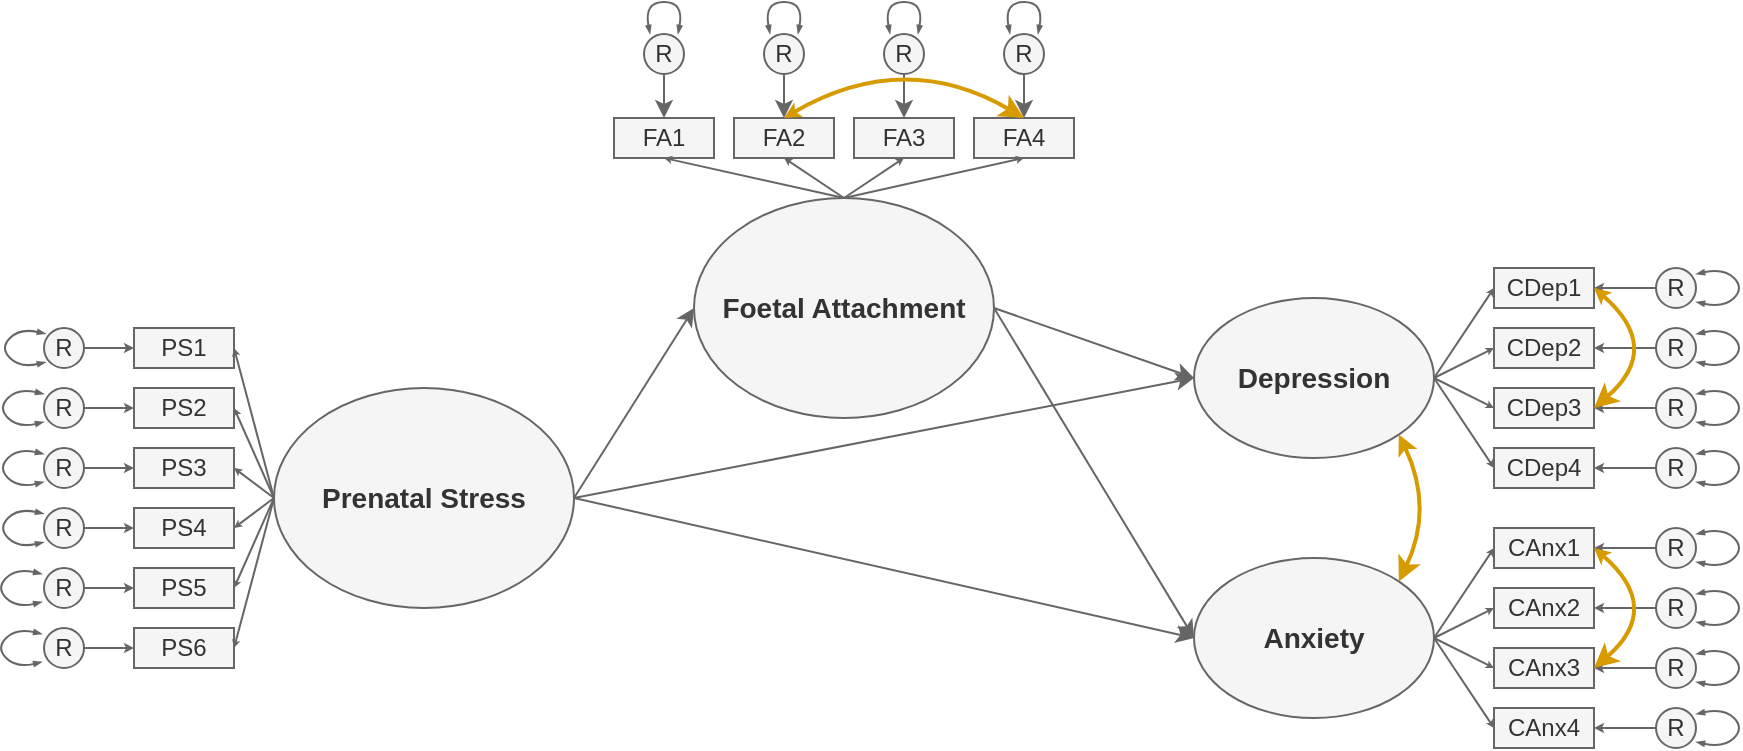 <mxfile version="21.2.3" type="github">
  <diagram name="Page-1" id="bzI7RJhNmHLFxu5E56RZ">
    <mxGraphModel dx="954" dy="539" grid="1" gridSize="10" guides="1" tooltips="1" connect="1" arrows="1" fold="1" page="1" pageScale="1.2" pageWidth="850" pageHeight="1100" math="0" shadow="0">
      <root>
        <mxCell id="0" />
        <mxCell id="1" parent="0" />
        <mxCell id="1UxBxwU_H0tkiuh4YB5s-1" value="&lt;b&gt;&lt;font style=&quot;font-size: 14px;&quot;&gt;Prenatal Stress&lt;/font&gt;&lt;/b&gt;" style="ellipse;whiteSpace=wrap;html=1;labelBackgroundColor=none;fillColor=#f5f5f5;strokeColor=#666666;fontColor=#333333;" parent="1" vertex="1">
          <mxGeometry x="215" y="370" width="150" height="110" as="geometry" />
        </mxCell>
        <mxCell id="1UxBxwU_H0tkiuh4YB5s-2" value="&lt;b&gt;&lt;font style=&quot;font-size: 14px;&quot;&gt;Foetal Attachment&lt;/font&gt;&lt;/b&gt;" style="ellipse;whiteSpace=wrap;html=1;labelBackgroundColor=none;fillColor=#f5f5f5;strokeColor=#666666;fontColor=#333333;" parent="1" vertex="1">
          <mxGeometry x="425" y="275" width="150" height="110" as="geometry" />
        </mxCell>
        <mxCell id="1UxBxwU_H0tkiuh4YB5s-3" value="&lt;b&gt;&lt;font style=&quot;font-size: 14px;&quot;&gt;Depression&lt;/font&gt;&lt;/b&gt;" style="ellipse;whiteSpace=wrap;html=1;labelBackgroundColor=none;fillColor=#f5f5f5;strokeColor=#666666;fontColor=#333333;" parent="1" vertex="1">
          <mxGeometry x="675" y="325" width="120" height="80" as="geometry" />
        </mxCell>
        <mxCell id="1UxBxwU_H0tkiuh4YB5s-4" value="&lt;b&gt;&lt;font style=&quot;font-size: 14px;&quot;&gt;Anxiety&lt;/font&gt;&lt;/b&gt;" style="ellipse;whiteSpace=wrap;html=1;labelBackgroundColor=none;fillColor=#f5f5f5;strokeColor=#666666;fontColor=#333333;" parent="1" vertex="1">
          <mxGeometry x="675" y="455" width="120" height="80" as="geometry" />
        </mxCell>
        <mxCell id="1UxBxwU_H0tkiuh4YB5s-8" value="" style="endArrow=classic;html=1;rounded=0;exitX=1;exitY=0.5;exitDx=0;exitDy=0;entryX=0;entryY=0.5;entryDx=0;entryDy=0;labelBackgroundColor=none;strokeColor=#666666;fontColor=default;fillColor=#f5f5f5;" parent="1" source="1UxBxwU_H0tkiuh4YB5s-1" target="1UxBxwU_H0tkiuh4YB5s-2" edge="1">
          <mxGeometry width="50" height="50" relative="1" as="geometry">
            <mxPoint x="345" y="430" as="sourcePoint" />
            <mxPoint x="565" y="370" as="targetPoint" />
          </mxGeometry>
        </mxCell>
        <mxCell id="1UxBxwU_H0tkiuh4YB5s-10" value="" style="endArrow=classic;html=1;rounded=0;entryX=0;entryY=0.5;entryDx=0;entryDy=0;exitX=1;exitY=0.5;exitDx=0;exitDy=0;labelBackgroundColor=none;strokeColor=#666666;fontColor=default;fillColor=#f5f5f5;" parent="1" source="1UxBxwU_H0tkiuh4YB5s-2" target="1UxBxwU_H0tkiuh4YB5s-3" edge="1">
          <mxGeometry width="50" height="50" relative="1" as="geometry">
            <mxPoint x="515" y="420" as="sourcePoint" />
            <mxPoint x="565" y="370" as="targetPoint" />
          </mxGeometry>
        </mxCell>
        <mxCell id="1UxBxwU_H0tkiuh4YB5s-11" value="" style="endArrow=classic;html=1;rounded=0;entryX=0;entryY=0.5;entryDx=0;entryDy=0;labelBackgroundColor=none;strokeColor=#666666;fontColor=default;exitX=1;exitY=0.5;exitDx=0;exitDy=0;fillColor=#f5f5f5;" parent="1" source="1UxBxwU_H0tkiuh4YB5s-2" target="1UxBxwU_H0tkiuh4YB5s-4" edge="1">
          <mxGeometry width="50" height="50" relative="1" as="geometry">
            <mxPoint x="555" y="300" as="sourcePoint" />
            <mxPoint x="565" y="370" as="targetPoint" />
          </mxGeometry>
        </mxCell>
        <mxCell id="1UxBxwU_H0tkiuh4YB5s-12" value="" style="endArrow=classic;html=1;rounded=0;entryX=0;entryY=0.5;entryDx=0;entryDy=0;labelBackgroundColor=none;strokeColor=#666666;fontColor=default;exitX=1;exitY=0.5;exitDx=0;exitDy=0;fillColor=#f5f5f5;" parent="1" source="1UxBxwU_H0tkiuh4YB5s-1" target="1UxBxwU_H0tkiuh4YB5s-4" edge="1">
          <mxGeometry width="50" height="50" relative="1" as="geometry">
            <mxPoint x="345" y="435" as="sourcePoint" />
            <mxPoint x="565" y="370" as="targetPoint" />
          </mxGeometry>
        </mxCell>
        <mxCell id="1UxBxwU_H0tkiuh4YB5s-13" value="" style="endArrow=classic;html=1;rounded=0;labelBackgroundColor=none;strokeColor=#666666;fontColor=default;exitX=1;exitY=0.5;exitDx=0;exitDy=0;fillColor=#f5f5f5;" parent="1" source="1UxBxwU_H0tkiuh4YB5s-1" edge="1">
          <mxGeometry width="50" height="50" relative="1" as="geometry">
            <mxPoint x="345" y="430" as="sourcePoint" />
            <mxPoint x="675" y="365" as="targetPoint" />
          </mxGeometry>
        </mxCell>
        <mxCell id="1UxBxwU_H0tkiuh4YB5s-15" value="" style="endArrow=classic;startArrow=classic;html=1;labelBackgroundColor=none;strokeColor=#d79b00;fontColor=default;curved=1;exitX=1;exitY=0;exitDx=0;exitDy=0;entryX=1;entryY=1;entryDx=0;entryDy=0;strokeWidth=2;endSize=4;sourcePerimeterSpacing=-1;fillColor=#ffe6cc;" parent="1" source="1UxBxwU_H0tkiuh4YB5s-4" target="1UxBxwU_H0tkiuh4YB5s-3" edge="1">
          <mxGeometry width="50" height="50" relative="1" as="geometry">
            <mxPoint x="685" y="465" as="sourcePoint" />
            <mxPoint x="735" y="415" as="targetPoint" />
            <Array as="points">
              <mxPoint x="795" y="430" />
            </Array>
          </mxGeometry>
        </mxCell>
        <mxCell id="1UxBxwU_H0tkiuh4YB5s-20" value="CDep1" style="rounded=0;whiteSpace=wrap;html=1;labelBackgroundColor=none;fillColor=#f5f5f5;strokeColor=#666666;fontColor=#333333;" parent="1" vertex="1">
          <mxGeometry x="825" y="310" width="50" height="20" as="geometry" />
        </mxCell>
        <mxCell id="1UxBxwU_H0tkiuh4YB5s-21" value="CDep2" style="rounded=0;whiteSpace=wrap;html=1;labelBackgroundColor=none;fillColor=#f5f5f5;strokeColor=#666666;fontColor=#333333;" parent="1" vertex="1">
          <mxGeometry x="825" y="340" width="50" height="20" as="geometry" />
        </mxCell>
        <mxCell id="1UxBxwU_H0tkiuh4YB5s-22" value="CDep3" style="rounded=0;whiteSpace=wrap;html=1;labelBackgroundColor=none;fillColor=#f5f5f5;strokeColor=#666666;fontColor=#333333;" parent="1" vertex="1">
          <mxGeometry x="825" y="370" width="50" height="20" as="geometry" />
        </mxCell>
        <mxCell id="1UxBxwU_H0tkiuh4YB5s-26" value="CDep4" style="rounded=0;whiteSpace=wrap;html=1;labelBackgroundColor=none;fillColor=#f5f5f5;strokeColor=#666666;fontColor=#333333;" parent="1" vertex="1">
          <mxGeometry x="825" y="400" width="50" height="20" as="geometry" />
        </mxCell>
        <mxCell id="1UxBxwU_H0tkiuh4YB5s-30" value="CAnx1" style="rounded=0;whiteSpace=wrap;html=1;labelBackgroundColor=none;fillColor=#f5f5f5;strokeColor=#666666;fontColor=#333333;" parent="1" vertex="1">
          <mxGeometry x="825" y="440" width="50" height="20" as="geometry" />
        </mxCell>
        <mxCell id="1UxBxwU_H0tkiuh4YB5s-31" value="CAnx2" style="rounded=0;whiteSpace=wrap;html=1;labelBackgroundColor=none;fillColor=#f5f5f5;strokeColor=#666666;fontColor=#333333;" parent="1" vertex="1">
          <mxGeometry x="825" y="470" width="50" height="20" as="geometry" />
        </mxCell>
        <mxCell id="1UxBxwU_H0tkiuh4YB5s-32" value="CAnx3" style="rounded=0;whiteSpace=wrap;html=1;labelBackgroundColor=none;fillColor=#f5f5f5;strokeColor=#666666;fontColor=#333333;" parent="1" vertex="1">
          <mxGeometry x="825" y="500" width="50" height="20" as="geometry" />
        </mxCell>
        <mxCell id="1UxBxwU_H0tkiuh4YB5s-34" value="CAnx4" style="rounded=0;whiteSpace=wrap;html=1;labelBackgroundColor=none;fillColor=#f5f5f5;strokeColor=#666666;fontColor=#333333;" parent="1" vertex="1">
          <mxGeometry x="825" y="530" width="50" height="20" as="geometry" />
        </mxCell>
        <mxCell id="1UxBxwU_H0tkiuh4YB5s-38" value="PS1" style="rounded=0;whiteSpace=wrap;html=1;labelBackgroundColor=none;fillColor=#f5f5f5;strokeColor=#666666;fontColor=#333333;" parent="1" vertex="1">
          <mxGeometry x="145" y="340" width="50" height="20" as="geometry" />
        </mxCell>
        <mxCell id="1UxBxwU_H0tkiuh4YB5s-39" value="PS2" style="rounded=0;whiteSpace=wrap;html=1;labelBackgroundColor=none;fillColor=#f5f5f5;strokeColor=#666666;fontColor=#333333;" parent="1" vertex="1">
          <mxGeometry x="145" y="370" width="50" height="20" as="geometry" />
        </mxCell>
        <mxCell id="1UxBxwU_H0tkiuh4YB5s-40" value="PS3" style="rounded=0;whiteSpace=wrap;html=1;labelBackgroundColor=none;fillColor=#f5f5f5;strokeColor=#666666;fontColor=#333333;" parent="1" vertex="1">
          <mxGeometry x="145" y="400" width="50" height="20" as="geometry" />
        </mxCell>
        <mxCell id="1UxBxwU_H0tkiuh4YB5s-42" value="PS4" style="rounded=0;whiteSpace=wrap;html=1;labelBackgroundColor=none;fillColor=#f5f5f5;strokeColor=#666666;fontColor=#333333;" parent="1" vertex="1">
          <mxGeometry x="145" y="430" width="50" height="20" as="geometry" />
        </mxCell>
        <mxCell id="1UxBxwU_H0tkiuh4YB5s-44" value="" style="endArrow=classic;html=1;rounded=0;strokeColor=#666666;fontColor=#46495D;fillColor=#f5f5f5;entryX=0;entryY=0.5;entryDx=0;entryDy=0;exitX=1;exitY=0.5;exitDx=0;exitDy=0;strokeWidth=1;endSize=1;" parent="1" source="1UxBxwU_H0tkiuh4YB5s-3" target="1UxBxwU_H0tkiuh4YB5s-20" edge="1">
          <mxGeometry width="50" height="50" relative="1" as="geometry">
            <mxPoint x="755" y="390" as="sourcePoint" />
            <mxPoint x="805" y="340" as="targetPoint" />
          </mxGeometry>
        </mxCell>
        <mxCell id="1UxBxwU_H0tkiuh4YB5s-45" value="" style="endArrow=classic;html=1;rounded=0;strokeColor=#666666;fontColor=#46495D;fillColor=#f5f5f5;entryX=0;entryY=0.5;entryDx=0;entryDy=0;exitX=1;exitY=0.5;exitDx=0;exitDy=0;strokeWidth=1;endSize=1;" parent="1" source="1UxBxwU_H0tkiuh4YB5s-3" target="1UxBxwU_H0tkiuh4YB5s-21" edge="1">
          <mxGeometry width="50" height="50" relative="1" as="geometry">
            <mxPoint x="805" y="375" as="sourcePoint" />
            <mxPoint x="825" y="345" as="targetPoint" />
          </mxGeometry>
        </mxCell>
        <mxCell id="1UxBxwU_H0tkiuh4YB5s-46" value="" style="endArrow=classic;html=1;rounded=0;strokeColor=#666666;fontColor=#46495D;fillColor=#f5f5f5;entryX=0;entryY=0.5;entryDx=0;entryDy=0;exitX=1;exitY=0.5;exitDx=0;exitDy=0;strokeWidth=1;endSize=1;" parent="1" source="1UxBxwU_H0tkiuh4YB5s-3" target="1UxBxwU_H0tkiuh4YB5s-22" edge="1">
          <mxGeometry width="50" height="50" relative="1" as="geometry">
            <mxPoint x="805" y="375" as="sourcePoint" />
            <mxPoint x="825" y="365" as="targetPoint" />
          </mxGeometry>
        </mxCell>
        <mxCell id="1UxBxwU_H0tkiuh4YB5s-47" value="" style="endArrow=classic;html=1;rounded=0;strokeColor=#666666;fontColor=#46495D;fillColor=#f5f5f5;entryX=0;entryY=0.5;entryDx=0;entryDy=0;exitX=1;exitY=0.5;exitDx=0;exitDy=0;strokeWidth=1;endSize=1;" parent="1" source="1UxBxwU_H0tkiuh4YB5s-3" target="1UxBxwU_H0tkiuh4YB5s-26" edge="1">
          <mxGeometry width="50" height="50" relative="1" as="geometry">
            <mxPoint x="805" y="375" as="sourcePoint" />
            <mxPoint x="825" y="385" as="targetPoint" />
          </mxGeometry>
        </mxCell>
        <mxCell id="1UxBxwU_H0tkiuh4YB5s-48" value="" style="endArrow=classic;html=1;rounded=0;strokeColor=#666666;fontColor=#46495D;fillColor=#f5f5f5;entryX=0;entryY=0.5;entryDx=0;entryDy=0;exitX=1;exitY=0.5;exitDx=0;exitDy=0;strokeWidth=1;endSize=1;" parent="1" target="1UxBxwU_H0tkiuh4YB5s-30" edge="1">
          <mxGeometry width="50" height="50" relative="1" as="geometry">
            <mxPoint x="795" y="495" as="sourcePoint" />
            <mxPoint x="815" y="465" as="targetPoint" />
          </mxGeometry>
        </mxCell>
        <mxCell id="1UxBxwU_H0tkiuh4YB5s-49" value="" style="endArrow=classic;html=1;rounded=0;strokeColor=#666666;fontColor=#46495D;fillColor=#f5f5f5;entryX=0;entryY=0.5;entryDx=0;entryDy=0;exitX=1;exitY=0.5;exitDx=0;exitDy=0;strokeWidth=1;endSize=1;" parent="1" target="1UxBxwU_H0tkiuh4YB5s-31" edge="1">
          <mxGeometry width="50" height="50" relative="1" as="geometry">
            <mxPoint x="795" y="495" as="sourcePoint" />
            <mxPoint x="815" y="485" as="targetPoint" />
          </mxGeometry>
        </mxCell>
        <mxCell id="1UxBxwU_H0tkiuh4YB5s-50" value="" style="endArrow=classic;html=1;rounded=0;strokeColor=#666666;fontColor=#46495D;fillColor=#f5f5f5;entryX=0;entryY=0.5;entryDx=0;entryDy=0;exitX=1;exitY=0.5;exitDx=0;exitDy=0;strokeWidth=1;endSize=1;" parent="1" target="1UxBxwU_H0tkiuh4YB5s-32" edge="1">
          <mxGeometry width="50" height="50" relative="1" as="geometry">
            <mxPoint x="795" y="495" as="sourcePoint" />
            <mxPoint x="815" y="505" as="targetPoint" />
          </mxGeometry>
        </mxCell>
        <mxCell id="1UxBxwU_H0tkiuh4YB5s-51" value="" style="endArrow=classic;html=1;rounded=0;strokeColor=#666666;fontColor=#46495D;fillColor=#f5f5f5;exitX=1;exitY=0.5;exitDx=0;exitDy=0;strokeWidth=1;endSize=1;entryX=0;entryY=0.5;entryDx=0;entryDy=0;" parent="1" target="1UxBxwU_H0tkiuh4YB5s-34" edge="1">
          <mxGeometry width="50" height="50" relative="1" as="geometry">
            <mxPoint x="795" y="495" as="sourcePoint" />
            <mxPoint x="805" y="540" as="targetPoint" />
          </mxGeometry>
        </mxCell>
        <mxCell id="1UxBxwU_H0tkiuh4YB5s-52" value="PS5" style="rounded=0;whiteSpace=wrap;html=1;labelBackgroundColor=none;fillColor=#f5f5f5;strokeColor=#666666;fontColor=#333333;" parent="1" vertex="1">
          <mxGeometry x="145" y="460" width="50" height="20" as="geometry" />
        </mxCell>
        <mxCell id="1UxBxwU_H0tkiuh4YB5s-53" value="PS6" style="rounded=0;whiteSpace=wrap;html=1;labelBackgroundColor=none;fillColor=#f5f5f5;strokeColor=#666666;fontColor=#333333;" parent="1" vertex="1">
          <mxGeometry x="145" y="490" width="50" height="20" as="geometry" />
        </mxCell>
        <mxCell id="1UxBxwU_H0tkiuh4YB5s-54" value="" style="endArrow=classic;html=1;rounded=0;strokeColor=#666666;fontColor=#46495D;fillColor=#f5f5f5;exitX=0;exitY=0.5;exitDx=0;exitDy=0;entryX=1;entryY=0.5;entryDx=0;entryDy=0;endSize=1;" parent="1" source="1UxBxwU_H0tkiuh4YB5s-1" target="1UxBxwU_H0tkiuh4YB5s-38" edge="1">
          <mxGeometry width="50" height="50" relative="1" as="geometry">
            <mxPoint x="245" y="460" as="sourcePoint" />
            <mxPoint x="295" y="410" as="targetPoint" />
          </mxGeometry>
        </mxCell>
        <mxCell id="1UxBxwU_H0tkiuh4YB5s-55" value="" style="endArrow=classic;html=1;rounded=0;strokeColor=#666666;fontColor=#46495D;fillColor=#f5f5f5;exitX=0;exitY=0.5;exitDx=0;exitDy=0;entryX=1;entryY=0.5;entryDx=0;entryDy=0;endSize=1;" parent="1" source="1UxBxwU_H0tkiuh4YB5s-1" target="1UxBxwU_H0tkiuh4YB5s-39" edge="1">
          <mxGeometry width="50" height="50" relative="1" as="geometry">
            <mxPoint x="215" y="435" as="sourcePoint" />
            <mxPoint x="195" y="385" as="targetPoint" />
          </mxGeometry>
        </mxCell>
        <mxCell id="1UxBxwU_H0tkiuh4YB5s-56" value="" style="endArrow=classic;html=1;rounded=0;strokeColor=#666666;fontColor=#46495D;fillColor=#f5f5f5;exitX=0;exitY=0.5;exitDx=0;exitDy=0;entryX=1;entryY=0.5;entryDx=0;entryDy=0;endSize=1;" parent="1" source="1UxBxwU_H0tkiuh4YB5s-1" target="1UxBxwU_H0tkiuh4YB5s-40" edge="1">
          <mxGeometry width="50" height="50" relative="1" as="geometry">
            <mxPoint x="215" y="435" as="sourcePoint" />
            <mxPoint x="195" y="405" as="targetPoint" />
          </mxGeometry>
        </mxCell>
        <mxCell id="1UxBxwU_H0tkiuh4YB5s-57" value="" style="endArrow=classic;html=1;rounded=0;strokeColor=#666666;fontColor=#46495D;fillColor=#f5f5f5;exitX=0;exitY=0.5;exitDx=0;exitDy=0;entryX=1;entryY=0.5;entryDx=0;entryDy=0;endSize=1;" parent="1" source="1UxBxwU_H0tkiuh4YB5s-1" target="1UxBxwU_H0tkiuh4YB5s-42" edge="1">
          <mxGeometry width="50" height="50" relative="1" as="geometry">
            <mxPoint x="215" y="435" as="sourcePoint" />
            <mxPoint x="195" y="425" as="targetPoint" />
          </mxGeometry>
        </mxCell>
        <mxCell id="1UxBxwU_H0tkiuh4YB5s-58" value="" style="endArrow=classic;html=1;rounded=0;strokeColor=#666666;fontColor=#46495D;fillColor=#f5f5f5;exitX=0;exitY=0.5;exitDx=0;exitDy=0;entryX=1;entryY=0.5;entryDx=0;entryDy=0;endSize=1;" parent="1" source="1UxBxwU_H0tkiuh4YB5s-1" target="1UxBxwU_H0tkiuh4YB5s-52" edge="1">
          <mxGeometry width="50" height="50" relative="1" as="geometry">
            <mxPoint x="215" y="435" as="sourcePoint" />
            <mxPoint x="195" y="445" as="targetPoint" />
          </mxGeometry>
        </mxCell>
        <mxCell id="1UxBxwU_H0tkiuh4YB5s-59" value="" style="endArrow=classic;html=1;rounded=0;strokeColor=#666666;fontColor=#46495D;fillColor=#f5f5f5;exitX=0;exitY=0.5;exitDx=0;exitDy=0;endSize=1;entryX=1;entryY=0.5;entryDx=0;entryDy=0;" parent="1" source="1UxBxwU_H0tkiuh4YB5s-1" target="1UxBxwU_H0tkiuh4YB5s-53" edge="1">
          <mxGeometry width="50" height="50" relative="1" as="geometry">
            <mxPoint x="215" y="435" as="sourcePoint" />
            <mxPoint x="195" y="475" as="targetPoint" />
          </mxGeometry>
        </mxCell>
        <mxCell id="1UxBxwU_H0tkiuh4YB5s-60" value="" style="endArrow=classic;html=1;rounded=0;strokeColor=#666666;fontColor=#46495D;fillColor=#f5f5f5;endSize=1;entryX=0.5;entryY=1;entryDx=0;entryDy=0;exitX=0.5;exitY=0;exitDx=0;exitDy=0;" parent="1" source="1UxBxwU_H0tkiuh4YB5s-2" target="1UxBxwU_H0tkiuh4YB5s-61" edge="1">
          <mxGeometry width="50" height="50" relative="1" as="geometry">
            <mxPoint x="495" y="295" as="sourcePoint" />
            <mxPoint x="555" y="285" as="targetPoint" />
          </mxGeometry>
        </mxCell>
        <mxCell id="1UxBxwU_H0tkiuh4YB5s-61" value="FA3" style="rounded=0;whiteSpace=wrap;html=1;labelBackgroundColor=none;fillColor=#f5f5f5;strokeColor=#666666;fontColor=#333333;" parent="1" vertex="1">
          <mxGeometry x="505" y="235" width="50" height="20" as="geometry" />
        </mxCell>
        <mxCell id="1UxBxwU_H0tkiuh4YB5s-62" value="FA2" style="rounded=0;whiteSpace=wrap;html=1;labelBackgroundColor=none;fillColor=#f5f5f5;strokeColor=#666666;fontColor=#333333;" parent="1" vertex="1">
          <mxGeometry x="445" y="235" width="50" height="20" as="geometry" />
        </mxCell>
        <mxCell id="1UxBxwU_H0tkiuh4YB5s-63" value="FA1" style="rounded=0;whiteSpace=wrap;html=1;labelBackgroundColor=none;fillColor=#f5f5f5;strokeColor=#666666;fontColor=#333333;" parent="1" vertex="1">
          <mxGeometry x="385" y="235" width="50" height="20" as="geometry" />
        </mxCell>
        <mxCell id="1UxBxwU_H0tkiuh4YB5s-64" value="" style="endArrow=classic;html=1;rounded=0;strokeColor=#666666;fontColor=#46495D;fillColor=#f5f5f5;endSize=1;entryX=0.5;entryY=1;entryDx=0;entryDy=0;exitX=0.5;exitY=0;exitDx=0;exitDy=0;" parent="1" source="1UxBxwU_H0tkiuh4YB5s-2" target="1UxBxwU_H0tkiuh4YB5s-62" edge="1">
          <mxGeometry width="50" height="50" relative="1" as="geometry">
            <mxPoint x="515" y="305" as="sourcePoint" />
            <mxPoint x="555" y="295" as="targetPoint" />
          </mxGeometry>
        </mxCell>
        <mxCell id="1UxBxwU_H0tkiuh4YB5s-65" value="" style="endArrow=classic;html=1;rounded=0;strokeColor=#666666;fontColor=#46495D;fillColor=#f5f5f5;endSize=1;entryX=0.5;entryY=1;entryDx=0;entryDy=0;exitX=0.5;exitY=0;exitDx=0;exitDy=0;" parent="1" source="1UxBxwU_H0tkiuh4YB5s-2" target="1UxBxwU_H0tkiuh4YB5s-63" edge="1">
          <mxGeometry width="50" height="50" relative="1" as="geometry">
            <mxPoint x="505" y="305" as="sourcePoint" />
            <mxPoint x="555" y="295" as="targetPoint" />
          </mxGeometry>
        </mxCell>
        <mxCell id="1UxBxwU_H0tkiuh4YB5s-70" value="FA4" style="rounded=0;whiteSpace=wrap;html=1;labelBackgroundColor=none;fillColor=#f5f5f5;strokeColor=#666666;fontColor=#333333;" parent="1" vertex="1">
          <mxGeometry x="565" y="235" width="50" height="20" as="geometry" />
        </mxCell>
        <mxCell id="1UxBxwU_H0tkiuh4YB5s-71" value="" style="endArrow=classic;html=1;rounded=0;strokeColor=#666666;fontColor=#46495D;fillColor=#f5f5f5;endSize=1;exitX=0.5;exitY=0;exitDx=0;exitDy=0;entryX=0.5;entryY=1;entryDx=0;entryDy=0;" parent="1" source="1UxBxwU_H0tkiuh4YB5s-2" target="1UxBxwU_H0tkiuh4YB5s-70" edge="1">
          <mxGeometry width="50" height="50" relative="1" as="geometry">
            <mxPoint x="510" y="285" as="sourcePoint" />
            <mxPoint x="540" y="265" as="targetPoint" />
          </mxGeometry>
        </mxCell>
        <mxCell id="1UxBxwU_H0tkiuh4YB5s-73" style="edgeStyle=orthogonalEdgeStyle;rounded=0;orthogonalLoop=1;jettySize=auto;html=1;exitX=1;exitY=0.5;exitDx=0;exitDy=0;entryX=0;entryY=0.5;entryDx=0;entryDy=0;strokeColor=#666666;fontColor=#46495D;fillColor=#f5f5f5;endSize=2;" parent="1" source="1UxBxwU_H0tkiuh4YB5s-72" target="1UxBxwU_H0tkiuh4YB5s-38" edge="1">
          <mxGeometry relative="1" as="geometry" />
        </mxCell>
        <mxCell id="1UxBxwU_H0tkiuh4YB5s-72" value="R" style="ellipse;whiteSpace=wrap;html=1;aspect=fixed;strokeColor=#666666;fontColor=#333333;fillColor=#f5f5f5;" parent="1" vertex="1">
          <mxGeometry x="100" y="340" width="20" height="20" as="geometry" />
        </mxCell>
        <mxCell id="1UxBxwU_H0tkiuh4YB5s-74" style="edgeStyle=orthogonalEdgeStyle;rounded=0;orthogonalLoop=1;jettySize=auto;html=1;exitX=1;exitY=0.5;exitDx=0;exitDy=0;entryX=0;entryY=0.5;entryDx=0;entryDy=0;strokeColor=#666666;fontColor=#46495D;fillColor=#f5f5f5;endSize=2;" parent="1" source="1UxBxwU_H0tkiuh4YB5s-75" edge="1">
          <mxGeometry relative="1" as="geometry">
            <mxPoint x="145" y="380" as="targetPoint" />
          </mxGeometry>
        </mxCell>
        <mxCell id="1UxBxwU_H0tkiuh4YB5s-75" value="R" style="ellipse;whiteSpace=wrap;html=1;aspect=fixed;strokeColor=#666666;fontColor=#333333;fillColor=#f5f5f5;" parent="1" vertex="1">
          <mxGeometry x="100" y="370" width="20" height="20" as="geometry" />
        </mxCell>
        <mxCell id="1UxBxwU_H0tkiuh4YB5s-76" style="edgeStyle=orthogonalEdgeStyle;rounded=0;orthogonalLoop=1;jettySize=auto;html=1;exitX=1;exitY=0.5;exitDx=0;exitDy=0;entryX=0;entryY=0.5;entryDx=0;entryDy=0;strokeColor=#666666;fontColor=#46495D;fillColor=#f5f5f5;endSize=2;" parent="1" source="1UxBxwU_H0tkiuh4YB5s-77" edge="1">
          <mxGeometry relative="1" as="geometry">
            <mxPoint x="145" y="410" as="targetPoint" />
          </mxGeometry>
        </mxCell>
        <mxCell id="1UxBxwU_H0tkiuh4YB5s-77" value="R" style="ellipse;whiteSpace=wrap;html=1;aspect=fixed;strokeColor=#666666;fontColor=#333333;fillColor=#f5f5f5;" parent="1" vertex="1">
          <mxGeometry x="100" y="400" width="20" height="20" as="geometry" />
        </mxCell>
        <mxCell id="1UxBxwU_H0tkiuh4YB5s-78" style="edgeStyle=orthogonalEdgeStyle;rounded=0;orthogonalLoop=1;jettySize=auto;html=1;exitX=1;exitY=0.5;exitDx=0;exitDy=0;entryX=0;entryY=0.5;entryDx=0;entryDy=0;strokeColor=#666666;fontColor=#46495D;fillColor=#f5f5f5;endSize=2;" parent="1" source="1UxBxwU_H0tkiuh4YB5s-79" edge="1">
          <mxGeometry relative="1" as="geometry">
            <mxPoint x="145" y="440" as="targetPoint" />
          </mxGeometry>
        </mxCell>
        <mxCell id="1UxBxwU_H0tkiuh4YB5s-79" value="R" style="ellipse;whiteSpace=wrap;html=1;aspect=fixed;strokeColor=#666666;fontColor=#333333;fillColor=#f5f5f5;" parent="1" vertex="1">
          <mxGeometry x="100" y="430" width="20" height="20" as="geometry" />
        </mxCell>
        <mxCell id="1UxBxwU_H0tkiuh4YB5s-80" style="edgeStyle=orthogonalEdgeStyle;rounded=0;orthogonalLoop=1;jettySize=auto;html=1;exitX=1;exitY=0.5;exitDx=0;exitDy=0;entryX=0;entryY=0.5;entryDx=0;entryDy=0;strokeColor=#666666;fontColor=#46495D;fillColor=#f5f5f5;endSize=2;" parent="1" source="1UxBxwU_H0tkiuh4YB5s-81" edge="1">
          <mxGeometry relative="1" as="geometry">
            <mxPoint x="145" y="470" as="targetPoint" />
          </mxGeometry>
        </mxCell>
        <mxCell id="1UxBxwU_H0tkiuh4YB5s-81" value="R" style="ellipse;whiteSpace=wrap;html=1;aspect=fixed;strokeColor=#666666;fontColor=#333333;fillColor=#f5f5f5;" parent="1" vertex="1">
          <mxGeometry x="100" y="460" width="20" height="20" as="geometry" />
        </mxCell>
        <mxCell id="1UxBxwU_H0tkiuh4YB5s-82" style="edgeStyle=orthogonalEdgeStyle;rounded=0;orthogonalLoop=1;jettySize=auto;html=1;exitX=1;exitY=0.5;exitDx=0;exitDy=0;entryX=0;entryY=0.5;entryDx=0;entryDy=0;strokeColor=#666666;fontColor=#46495D;fillColor=#f5f5f5;endSize=2;" parent="1" source="1UxBxwU_H0tkiuh4YB5s-83" edge="1">
          <mxGeometry relative="1" as="geometry">
            <mxPoint x="145" y="500" as="targetPoint" />
          </mxGeometry>
        </mxCell>
        <mxCell id="1UxBxwU_H0tkiuh4YB5s-83" value="R" style="ellipse;whiteSpace=wrap;html=1;aspect=fixed;strokeColor=#666666;fontColor=#333333;fillColor=#f5f5f5;" parent="1" vertex="1">
          <mxGeometry x="100" y="490" width="20" height="20" as="geometry" />
        </mxCell>
        <mxCell id="1UxBxwU_H0tkiuh4YB5s-90" style="edgeStyle=orthogonalEdgeStyle;rounded=0;orthogonalLoop=1;jettySize=auto;html=1;entryX=1;entryY=0.5;entryDx=0;entryDy=0;strokeColor=#666666;fontColor=#46495D;fillColor=#f5f5f5;endSize=2;" parent="1" source="1UxBxwU_H0tkiuh4YB5s-84" target="1UxBxwU_H0tkiuh4YB5s-20" edge="1">
          <mxGeometry relative="1" as="geometry" />
        </mxCell>
        <mxCell id="1UxBxwU_H0tkiuh4YB5s-84" value="R" style="ellipse;whiteSpace=wrap;html=1;aspect=fixed;strokeColor=#666666;fontColor=#333333;fillColor=#f5f5f5;" parent="1" vertex="1">
          <mxGeometry x="906" y="310" width="20" height="20" as="geometry" />
        </mxCell>
        <mxCell id="1UxBxwU_H0tkiuh4YB5s-92" style="edgeStyle=orthogonalEdgeStyle;rounded=0;orthogonalLoop=1;jettySize=auto;html=1;entryX=1;entryY=0.5;entryDx=0;entryDy=0;strokeColor=#666666;fontColor=#46495D;fillColor=#f5f5f5;endSize=2;" parent="1" source="1UxBxwU_H0tkiuh4YB5s-85" target="1UxBxwU_H0tkiuh4YB5s-21" edge="1">
          <mxGeometry relative="1" as="geometry" />
        </mxCell>
        <mxCell id="1UxBxwU_H0tkiuh4YB5s-85" value="R" style="ellipse;whiteSpace=wrap;html=1;aspect=fixed;strokeColor=#666666;fontColor=#333333;fillColor=#f5f5f5;" parent="1" vertex="1">
          <mxGeometry x="906" y="340" width="20" height="20" as="geometry" />
        </mxCell>
        <mxCell id="1UxBxwU_H0tkiuh4YB5s-93" style="edgeStyle=orthogonalEdgeStyle;rounded=0;orthogonalLoop=1;jettySize=auto;html=1;entryX=1;entryY=0.5;entryDx=0;entryDy=0;strokeColor=#666666;fontColor=#46495D;fillColor=#f5f5f5;endSize=2;" parent="1" source="1UxBxwU_H0tkiuh4YB5s-86" target="1UxBxwU_H0tkiuh4YB5s-22" edge="1">
          <mxGeometry relative="1" as="geometry" />
        </mxCell>
        <mxCell id="1UxBxwU_H0tkiuh4YB5s-86" value="R" style="ellipse;whiteSpace=wrap;html=1;aspect=fixed;strokeColor=#666666;fontColor=#333333;fillColor=#f5f5f5;" parent="1" vertex="1">
          <mxGeometry x="906" y="370" width="20" height="20" as="geometry" />
        </mxCell>
        <mxCell id="1UxBxwU_H0tkiuh4YB5s-94" style="edgeStyle=orthogonalEdgeStyle;rounded=0;orthogonalLoop=1;jettySize=auto;html=1;entryX=1;entryY=0.5;entryDx=0;entryDy=0;strokeColor=#666666;fontColor=#46495D;fillColor=#f5f5f5;endSize=2;" parent="1" source="1UxBxwU_H0tkiuh4YB5s-87" target="1UxBxwU_H0tkiuh4YB5s-26" edge="1">
          <mxGeometry relative="1" as="geometry" />
        </mxCell>
        <mxCell id="1UxBxwU_H0tkiuh4YB5s-87" value="R" style="ellipse;whiteSpace=wrap;html=1;aspect=fixed;strokeColor=#666666;fontColor=#333333;fillColor=#f5f5f5;" parent="1" vertex="1">
          <mxGeometry x="906" y="400" width="20" height="20" as="geometry" />
        </mxCell>
        <mxCell id="1UxBxwU_H0tkiuh4YB5s-95" style="edgeStyle=orthogonalEdgeStyle;rounded=0;orthogonalLoop=1;jettySize=auto;html=1;entryX=1;entryY=0.5;entryDx=0;entryDy=0;strokeColor=#666666;fontColor=#46495D;fillColor=#f5f5f5;endSize=2;" parent="1" source="1UxBxwU_H0tkiuh4YB5s-96" edge="1">
          <mxGeometry relative="1" as="geometry">
            <mxPoint x="875" y="450" as="targetPoint" />
          </mxGeometry>
        </mxCell>
        <mxCell id="1UxBxwU_H0tkiuh4YB5s-96" value="R" style="ellipse;whiteSpace=wrap;html=1;aspect=fixed;strokeColor=#666666;fontColor=#333333;fillColor=#f5f5f5;" parent="1" vertex="1">
          <mxGeometry x="906" y="440" width="20" height="20" as="geometry" />
        </mxCell>
        <mxCell id="1UxBxwU_H0tkiuh4YB5s-97" style="edgeStyle=orthogonalEdgeStyle;rounded=0;orthogonalLoop=1;jettySize=auto;html=1;entryX=1;entryY=0.5;entryDx=0;entryDy=0;strokeColor=#666666;fontColor=#46495D;fillColor=#f5f5f5;endSize=2;" parent="1" source="1UxBxwU_H0tkiuh4YB5s-98" edge="1">
          <mxGeometry relative="1" as="geometry">
            <mxPoint x="875" y="480" as="targetPoint" />
          </mxGeometry>
        </mxCell>
        <mxCell id="1UxBxwU_H0tkiuh4YB5s-98" value="R" style="ellipse;whiteSpace=wrap;html=1;aspect=fixed;strokeColor=#666666;fontColor=#333333;fillColor=#f5f5f5;" parent="1" vertex="1">
          <mxGeometry x="906" y="470" width="20" height="20" as="geometry" />
        </mxCell>
        <mxCell id="1UxBxwU_H0tkiuh4YB5s-99" style="edgeStyle=orthogonalEdgeStyle;rounded=0;orthogonalLoop=1;jettySize=auto;html=1;entryX=1;entryY=0.5;entryDx=0;entryDy=0;strokeColor=#666666;fontColor=#46495D;fillColor=#f5f5f5;endSize=2;" parent="1" source="1UxBxwU_H0tkiuh4YB5s-100" edge="1">
          <mxGeometry relative="1" as="geometry">
            <mxPoint x="875" y="510" as="targetPoint" />
          </mxGeometry>
        </mxCell>
        <mxCell id="1UxBxwU_H0tkiuh4YB5s-100" value="R" style="ellipse;whiteSpace=wrap;html=1;aspect=fixed;strokeColor=#666666;fontColor=#333333;fillColor=#f5f5f5;" parent="1" vertex="1">
          <mxGeometry x="906" y="500" width="20" height="20" as="geometry" />
        </mxCell>
        <mxCell id="1UxBxwU_H0tkiuh4YB5s-101" style="edgeStyle=orthogonalEdgeStyle;rounded=0;orthogonalLoop=1;jettySize=auto;html=1;entryX=1;entryY=0.5;entryDx=0;entryDy=0;strokeColor=#666666;fontColor=#46495D;fillColor=#f5f5f5;endSize=2;" parent="1" source="1UxBxwU_H0tkiuh4YB5s-102" edge="1">
          <mxGeometry relative="1" as="geometry">
            <mxPoint x="875" y="540" as="targetPoint" />
          </mxGeometry>
        </mxCell>
        <mxCell id="1UxBxwU_H0tkiuh4YB5s-102" value="R" style="ellipse;whiteSpace=wrap;html=1;aspect=fixed;strokeColor=#666666;fontColor=#333333;fillColor=#f5f5f5;" parent="1" vertex="1">
          <mxGeometry x="906" y="530" width="20" height="20" as="geometry" />
        </mxCell>
        <mxCell id="1UxBxwU_H0tkiuh4YB5s-104" style="edgeStyle=orthogonalEdgeStyle;rounded=0;orthogonalLoop=1;jettySize=auto;html=1;entryX=0.5;entryY=0;entryDx=0;entryDy=0;strokeColor=#666666;fontColor=#46495D;fillColor=#f5f5f5;" parent="1" source="1UxBxwU_H0tkiuh4YB5s-103" target="1UxBxwU_H0tkiuh4YB5s-63" edge="1">
          <mxGeometry relative="1" as="geometry" />
        </mxCell>
        <mxCell id="1UxBxwU_H0tkiuh4YB5s-103" value="R" style="ellipse;whiteSpace=wrap;html=1;aspect=fixed;strokeColor=#666666;fontColor=#333333;fillColor=#f5f5f5;" parent="1" vertex="1">
          <mxGeometry x="400" y="193" width="20" height="20" as="geometry" />
        </mxCell>
        <mxCell id="1UxBxwU_H0tkiuh4YB5s-105" style="edgeStyle=orthogonalEdgeStyle;rounded=0;orthogonalLoop=1;jettySize=auto;html=1;entryX=0.5;entryY=0;entryDx=0;entryDy=0;strokeColor=#666666;fontColor=#46495D;fillColor=#f5f5f5;" parent="1" source="1UxBxwU_H0tkiuh4YB5s-106" edge="1">
          <mxGeometry relative="1" as="geometry">
            <mxPoint x="470" y="235" as="targetPoint" />
          </mxGeometry>
        </mxCell>
        <mxCell id="1UxBxwU_H0tkiuh4YB5s-106" value="R" style="ellipse;whiteSpace=wrap;html=1;aspect=fixed;strokeColor=#666666;fontColor=#333333;fillColor=#f5f5f5;" parent="1" vertex="1">
          <mxGeometry x="460" y="193" width="20" height="20" as="geometry" />
        </mxCell>
        <mxCell id="1UxBxwU_H0tkiuh4YB5s-107" style="edgeStyle=orthogonalEdgeStyle;rounded=0;orthogonalLoop=1;jettySize=auto;html=1;entryX=0.5;entryY=0;entryDx=0;entryDy=0;strokeColor=#666666;fontColor=#46495D;fillColor=#f5f5f5;" parent="1" source="1UxBxwU_H0tkiuh4YB5s-108" edge="1">
          <mxGeometry relative="1" as="geometry">
            <mxPoint x="530" y="235" as="targetPoint" />
          </mxGeometry>
        </mxCell>
        <mxCell id="1UxBxwU_H0tkiuh4YB5s-108" value="R" style="ellipse;whiteSpace=wrap;html=1;aspect=fixed;strokeColor=#666666;fontColor=#333333;fillColor=#f5f5f5;" parent="1" vertex="1">
          <mxGeometry x="520" y="193" width="20" height="20" as="geometry" />
        </mxCell>
        <mxCell id="1UxBxwU_H0tkiuh4YB5s-109" style="edgeStyle=orthogonalEdgeStyle;rounded=0;orthogonalLoop=1;jettySize=auto;html=1;entryX=0.5;entryY=0;entryDx=0;entryDy=0;strokeColor=#666666;fontColor=#46495D;fillColor=#f5f5f5;" parent="1" source="1UxBxwU_H0tkiuh4YB5s-110" edge="1">
          <mxGeometry relative="1" as="geometry">
            <mxPoint x="590" y="235" as="targetPoint" />
          </mxGeometry>
        </mxCell>
        <mxCell id="1UxBxwU_H0tkiuh4YB5s-110" value="R" style="ellipse;whiteSpace=wrap;html=1;aspect=fixed;strokeColor=#666666;fontColor=#333333;fillColor=#f5f5f5;" parent="1" vertex="1">
          <mxGeometry x="580" y="193" width="20" height="20" as="geometry" />
        </mxCell>
        <mxCell id="1UxBxwU_H0tkiuh4YB5s-111" value="" style="endArrow=classic;startArrow=classic;html=1;strokeColor=#d79b00;fontColor=#46495D;fillColor=#ffe6cc;curved=1;endSize=2;entryX=1;entryY=0.5;entryDx=0;entryDy=0;exitX=1;exitY=0.5;exitDx=0;exitDy=0;strokeWidth=2;" parent="1" source="1UxBxwU_H0tkiuh4YB5s-32" target="1UxBxwU_H0tkiuh4YB5s-30" edge="1">
          <mxGeometry width="50" height="50" relative="1" as="geometry">
            <mxPoint x="855" y="520" as="sourcePoint" />
            <mxPoint x="905" y="470" as="targetPoint" />
            <Array as="points">
              <mxPoint x="910" y="480" />
            </Array>
          </mxGeometry>
        </mxCell>
        <mxCell id="962_Fyxbo-f1yYaoBkrK-5" value="" style="endArrow=blockThin;startArrow=blockThin;html=1;strokeColor=#666666;fontColor=#46495D;fillColor=#f5f5f5;entryX=0;entryY=0;entryDx=0;entryDy=0;curved=1;startFill=1;endFill=1;exitX=0;exitY=1;exitDx=0;exitDy=0;endSize=2;startSize=2;" parent="1" edge="1">
          <mxGeometry width="50" height="50" relative="1" as="geometry">
            <mxPoint x="100.929" y="357.071" as="sourcePoint" />
            <mxPoint x="100.929" y="342.929" as="targetPoint" />
            <Array as="points">
              <mxPoint x="88" y="360" />
              <mxPoint x="78" y="350" />
              <mxPoint x="88" y="340" />
            </Array>
          </mxGeometry>
        </mxCell>
        <mxCell id="962_Fyxbo-f1yYaoBkrK-6" value="" style="endArrow=blockThin;startArrow=blockThin;html=1;strokeColor=#666666;fontColor=#46495D;fillColor=#f5f5f5;entryX=0;entryY=0;entryDx=0;entryDy=0;curved=1;startFill=1;endFill=1;exitX=0;exitY=1;exitDx=0;exitDy=0;endSize=2;startSize=2;" parent="1" edge="1">
          <mxGeometry width="50" height="50" relative="1" as="geometry">
            <mxPoint x="100" y="387" as="sourcePoint" />
            <mxPoint x="100" y="373" as="targetPoint" />
            <Array as="points">
              <mxPoint x="87" y="390" />
              <mxPoint x="77" y="380" />
              <mxPoint x="87" y="370" />
            </Array>
          </mxGeometry>
        </mxCell>
        <mxCell id="962_Fyxbo-f1yYaoBkrK-7" value="" style="endArrow=blockThin;startArrow=blockThin;html=1;strokeColor=#666666;fontColor=#46495D;fillColor=#f5f5f5;entryX=0;entryY=0;entryDx=0;entryDy=0;curved=1;startFill=1;endFill=1;exitX=0;exitY=1;exitDx=0;exitDy=0;endSize=2;startSize=2;" parent="1" edge="1">
          <mxGeometry width="50" height="50" relative="1" as="geometry">
            <mxPoint x="100" y="417" as="sourcePoint" />
            <mxPoint x="100" y="403" as="targetPoint" />
            <Array as="points">
              <mxPoint x="87" y="420" />
              <mxPoint x="77" y="410" />
              <mxPoint x="87" y="400" />
            </Array>
          </mxGeometry>
        </mxCell>
        <mxCell id="962_Fyxbo-f1yYaoBkrK-11" value="" style="endArrow=blockThin;startArrow=blockThin;html=1;strokeColor=#666666;fontColor=#46495D;fillColor=#f5f5f5;entryX=0;entryY=0;entryDx=0;entryDy=0;curved=1;startFill=1;endFill=1;exitX=0;exitY=1;exitDx=0;exitDy=0;endSize=2;startSize=2;" parent="1" edge="1">
          <mxGeometry width="50" height="50" relative="1" as="geometry">
            <mxPoint x="99.999" y="447.071" as="sourcePoint" />
            <mxPoint x="99.999" y="432.929" as="targetPoint" />
            <Array as="points">
              <mxPoint x="87.07" y="450" />
              <mxPoint x="77.07" y="440" />
              <mxPoint x="87.07" y="430" />
            </Array>
          </mxGeometry>
        </mxCell>
        <mxCell id="962_Fyxbo-f1yYaoBkrK-12" value="" style="endArrow=blockThin;startArrow=blockThin;html=1;strokeColor=#666666;fontColor=#46495D;fillColor=#f5f5f5;entryX=0;entryY=0;entryDx=0;entryDy=0;curved=1;startFill=1;endFill=1;exitX=0;exitY=1;exitDx=0;exitDy=0;endSize=2;startSize=2;" parent="1" edge="1">
          <mxGeometry width="50" height="50" relative="1" as="geometry">
            <mxPoint x="99.07" y="477" as="sourcePoint" />
            <mxPoint x="99.07" y="463" as="targetPoint" />
            <Array as="points">
              <mxPoint x="86.07" y="480" />
              <mxPoint x="76.07" y="470" />
              <mxPoint x="86.07" y="460" />
            </Array>
          </mxGeometry>
        </mxCell>
        <mxCell id="962_Fyxbo-f1yYaoBkrK-13" value="" style="endArrow=blockThin;startArrow=blockThin;html=1;strokeColor=#666666;fontColor=#46495D;fillColor=#f5f5f5;entryX=0;entryY=0;entryDx=0;entryDy=0;curved=1;startFill=1;endFill=1;exitX=0;exitY=1;exitDx=0;exitDy=0;endSize=2;startSize=2;" parent="1" edge="1">
          <mxGeometry width="50" height="50" relative="1" as="geometry">
            <mxPoint x="99.07" y="507" as="sourcePoint" />
            <mxPoint x="99.07" y="493" as="targetPoint" />
            <Array as="points">
              <mxPoint x="86.07" y="510" />
              <mxPoint x="76.07" y="500" />
              <mxPoint x="86.07" y="490" />
            </Array>
          </mxGeometry>
        </mxCell>
        <mxCell id="962_Fyxbo-f1yYaoBkrK-16" value="" style="endArrow=blockThin;startArrow=blockThin;html=1;strokeColor=#666666;fontColor=#46495D;fillColor=#f5f5f5;endSize=2;startSize=2;startFill=1;endFill=1;curved=1;entryX=1;entryY=0;entryDx=0;entryDy=0;exitX=1;exitY=1;exitDx=0;exitDy=0;" parent="1" edge="1">
          <mxGeometry width="50" height="50" relative="1" as="geometry">
            <mxPoint x="926" y="327" as="sourcePoint" />
            <mxPoint x="926" y="313" as="targetPoint" />
            <Array as="points">
              <mxPoint x="940" y="330" />
              <mxPoint x="950" y="320" />
              <mxPoint x="940" y="310" />
            </Array>
          </mxGeometry>
        </mxCell>
        <mxCell id="962_Fyxbo-f1yYaoBkrK-17" value="" style="endArrow=blockThin;startArrow=blockThin;html=1;strokeColor=#666666;fontColor=#46495D;fillColor=#f5f5f5;endSize=2;startSize=2;startFill=1;endFill=1;curved=1;entryX=1;entryY=0;entryDx=0;entryDy=0;exitX=1;exitY=1;exitDx=0;exitDy=0;" parent="1" edge="1">
          <mxGeometry width="50" height="50" relative="1" as="geometry">
            <mxPoint x="926" y="357" as="sourcePoint" />
            <mxPoint x="926" y="343" as="targetPoint" />
            <Array as="points">
              <mxPoint x="940" y="360" />
              <mxPoint x="950" y="350" />
              <mxPoint x="940" y="340" />
            </Array>
          </mxGeometry>
        </mxCell>
        <mxCell id="962_Fyxbo-f1yYaoBkrK-18" value="" style="endArrow=blockThin;startArrow=blockThin;html=1;strokeColor=#666666;fontColor=#46495D;fillColor=#f5f5f5;endSize=2;startSize=2;startFill=1;endFill=1;curved=1;entryX=1;entryY=0;entryDx=0;entryDy=0;exitX=1;exitY=1;exitDx=0;exitDy=0;" parent="1" edge="1">
          <mxGeometry width="50" height="50" relative="1" as="geometry">
            <mxPoint x="926" y="387" as="sourcePoint" />
            <mxPoint x="926" y="373" as="targetPoint" />
            <Array as="points">
              <mxPoint x="940" y="390" />
              <mxPoint x="950" y="380" />
              <mxPoint x="940" y="370" />
            </Array>
          </mxGeometry>
        </mxCell>
        <mxCell id="962_Fyxbo-f1yYaoBkrK-19" value="" style="endArrow=blockThin;startArrow=blockThin;html=1;strokeColor=#666666;fontColor=#46495D;fillColor=#f5f5f5;endSize=2;startSize=2;startFill=1;endFill=1;curved=1;entryX=1;entryY=0;entryDx=0;entryDy=0;exitX=1;exitY=1;exitDx=0;exitDy=0;" parent="1" edge="1">
          <mxGeometry width="50" height="50" relative="1" as="geometry">
            <mxPoint x="926" y="417" as="sourcePoint" />
            <mxPoint x="926" y="403" as="targetPoint" />
            <Array as="points">
              <mxPoint x="940" y="420" />
              <mxPoint x="950" y="410" />
              <mxPoint x="940" y="400" />
            </Array>
          </mxGeometry>
        </mxCell>
        <mxCell id="962_Fyxbo-f1yYaoBkrK-20" value="" style="endArrow=blockThin;startArrow=blockThin;html=1;strokeColor=#666666;fontColor=#46495D;fillColor=#f5f5f5;endSize=2;startSize=2;startFill=1;endFill=1;curved=1;entryX=1;entryY=0;entryDx=0;entryDy=0;exitX=1;exitY=1;exitDx=0;exitDy=0;" parent="1" edge="1">
          <mxGeometry width="50" height="50" relative="1" as="geometry">
            <mxPoint x="926" y="457" as="sourcePoint" />
            <mxPoint x="926" y="443" as="targetPoint" />
            <Array as="points">
              <mxPoint x="940" y="460" />
              <mxPoint x="950" y="450" />
              <mxPoint x="940" y="440" />
            </Array>
          </mxGeometry>
        </mxCell>
        <mxCell id="962_Fyxbo-f1yYaoBkrK-21" value="" style="endArrow=blockThin;startArrow=blockThin;html=1;strokeColor=#666666;fontColor=#46495D;fillColor=#f5f5f5;endSize=2;startSize=2;startFill=1;endFill=1;curved=1;entryX=1;entryY=0;entryDx=0;entryDy=0;exitX=1;exitY=1;exitDx=0;exitDy=0;" parent="1" edge="1">
          <mxGeometry width="50" height="50" relative="1" as="geometry">
            <mxPoint x="926" y="487" as="sourcePoint" />
            <mxPoint x="926" y="473" as="targetPoint" />
            <Array as="points">
              <mxPoint x="940" y="490" />
              <mxPoint x="950" y="480" />
              <mxPoint x="940" y="470" />
            </Array>
          </mxGeometry>
        </mxCell>
        <mxCell id="962_Fyxbo-f1yYaoBkrK-22" value="" style="endArrow=blockThin;startArrow=blockThin;html=1;strokeColor=#666666;fontColor=#46495D;fillColor=#f5f5f5;endSize=2;startSize=2;startFill=1;endFill=1;curved=1;entryX=1;entryY=0;entryDx=0;entryDy=0;exitX=1;exitY=1;exitDx=0;exitDy=0;" parent="1" edge="1">
          <mxGeometry width="50" height="50" relative="1" as="geometry">
            <mxPoint x="926" y="517" as="sourcePoint" />
            <mxPoint x="926" y="503" as="targetPoint" />
            <Array as="points">
              <mxPoint x="940" y="520" />
              <mxPoint x="950" y="510" />
              <mxPoint x="940" y="500" />
            </Array>
          </mxGeometry>
        </mxCell>
        <mxCell id="962_Fyxbo-f1yYaoBkrK-23" value="" style="endArrow=blockThin;startArrow=blockThin;html=1;strokeColor=#666666;fontColor=#46495D;fillColor=#f5f5f5;endSize=2;startSize=2;startFill=1;endFill=1;curved=1;entryX=1;entryY=0;entryDx=0;entryDy=0;exitX=1;exitY=1;exitDx=0;exitDy=0;" parent="1" edge="1">
          <mxGeometry width="50" height="50" relative="1" as="geometry">
            <mxPoint x="926" y="547" as="sourcePoint" />
            <mxPoint x="926" y="533" as="targetPoint" />
            <Array as="points">
              <mxPoint x="940" y="550" />
              <mxPoint x="950" y="540" />
              <mxPoint x="940" y="530" />
            </Array>
          </mxGeometry>
        </mxCell>
        <mxCell id="962_Fyxbo-f1yYaoBkrK-25" value="" style="endArrow=blockThin;startArrow=blockThin;html=1;strokeColor=#666666;fontColor=#46495D;fillColor=#f5f5f5;endSize=2;startSize=2;startFill=1;endFill=1;curved=1;entryX=1;entryY=0;entryDx=0;entryDy=0;exitX=0;exitY=0;exitDx=0;exitDy=0;" parent="1" edge="1">
          <mxGeometry width="50" height="50" relative="1" as="geometry">
            <mxPoint x="403" y="193" as="sourcePoint" />
            <mxPoint x="417" y="193" as="targetPoint" />
            <Array as="points">
              <mxPoint x="400" y="177" />
              <mxPoint x="420" y="177" />
            </Array>
          </mxGeometry>
        </mxCell>
        <mxCell id="962_Fyxbo-f1yYaoBkrK-26" value="" style="endArrow=blockThin;startArrow=blockThin;html=1;strokeColor=#666666;fontColor=#46495D;fillColor=#f5f5f5;endSize=2;startSize=2;startFill=1;endFill=1;curved=1;entryX=1;entryY=0;entryDx=0;entryDy=0;exitX=0;exitY=0;exitDx=0;exitDy=0;" parent="1" edge="1">
          <mxGeometry width="50" height="50" relative="1" as="geometry">
            <mxPoint x="463" y="193" as="sourcePoint" />
            <mxPoint x="477" y="193" as="targetPoint" />
            <Array as="points">
              <mxPoint x="460" y="177" />
              <mxPoint x="480" y="177" />
            </Array>
          </mxGeometry>
        </mxCell>
        <mxCell id="962_Fyxbo-f1yYaoBkrK-27" value="" style="endArrow=blockThin;startArrow=blockThin;html=1;strokeColor=#666666;fontColor=#46495D;fillColor=#f5f5f5;endSize=2;startSize=2;startFill=1;endFill=1;curved=1;entryX=1;entryY=0;entryDx=0;entryDy=0;exitX=0;exitY=0;exitDx=0;exitDy=0;" parent="1" edge="1">
          <mxGeometry width="50" height="50" relative="1" as="geometry">
            <mxPoint x="523" y="193" as="sourcePoint" />
            <mxPoint x="537" y="193" as="targetPoint" />
            <Array as="points">
              <mxPoint x="520" y="177" />
              <mxPoint x="540" y="177" />
            </Array>
          </mxGeometry>
        </mxCell>
        <mxCell id="962_Fyxbo-f1yYaoBkrK-28" value="" style="endArrow=blockThin;startArrow=blockThin;html=1;strokeColor=#666666;fontColor=#46495D;fillColor=#f5f5f5;endSize=2;startSize=2;startFill=1;endFill=1;curved=1;entryX=1;entryY=0;entryDx=0;entryDy=0;exitX=0;exitY=0;exitDx=0;exitDy=0;" parent="1" edge="1">
          <mxGeometry width="50" height="50" relative="1" as="geometry">
            <mxPoint x="583" y="193" as="sourcePoint" />
            <mxPoint x="597" y="193" as="targetPoint" />
            <Array as="points">
              <mxPoint x="580" y="177" />
              <mxPoint x="600" y="177" />
            </Array>
          </mxGeometry>
        </mxCell>
        <mxCell id="73ULieBSl16_Q_xJ1GIW-1" value="" style="endArrow=classic;startArrow=classic;html=1;strokeColor=#d79b00;fontColor=#46495D;fillColor=#ffe6cc;curved=1;endSize=2;entryX=1;entryY=0.5;entryDx=0;entryDy=0;exitX=1;exitY=0.5;exitDx=0;exitDy=0;strokeWidth=2;" edge="1" parent="1">
          <mxGeometry width="50" height="50" relative="1" as="geometry">
            <mxPoint x="875" y="380" as="sourcePoint" />
            <mxPoint x="875" y="320" as="targetPoint" />
            <Array as="points">
              <mxPoint x="910" y="350" />
            </Array>
          </mxGeometry>
        </mxCell>
        <mxCell id="73ULieBSl16_Q_xJ1GIW-2" value="" style="endArrow=classic;startArrow=classic;html=1;strokeColor=#d79b00;fontColor=#46495D;fillColor=#ffe6cc;curved=1;endSize=2;entryX=0.5;entryY=0;entryDx=0;entryDy=0;exitX=1;exitY=0.5;exitDx=0;exitDy=0;strokeWidth=2;" edge="1" parent="1" target="1UxBxwU_H0tkiuh4YB5s-62">
          <mxGeometry width="50" height="50" relative="1" as="geometry">
            <mxPoint x="590" y="235" as="sourcePoint" />
            <mxPoint x="590" y="175" as="targetPoint" />
            <Array as="points">
              <mxPoint x="530" y="200" />
            </Array>
          </mxGeometry>
        </mxCell>
      </root>
    </mxGraphModel>
  </diagram>
</mxfile>
